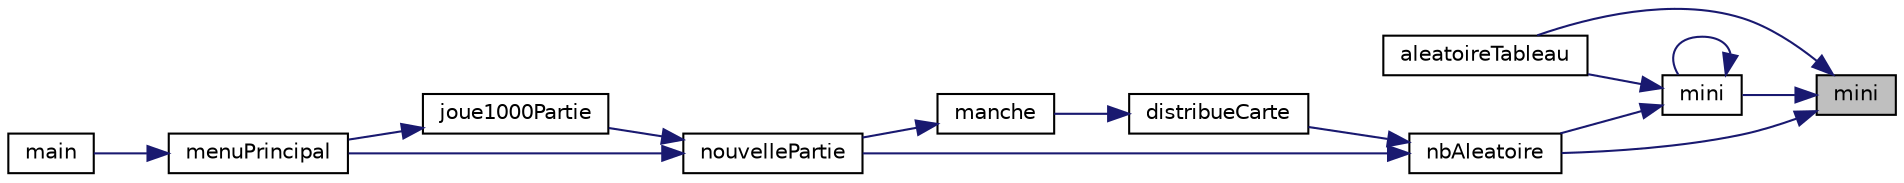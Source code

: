 digraph "mini"
{
 // LATEX_PDF_SIZE
  edge [fontname="Helvetica",fontsize="10",labelfontname="Helvetica",labelfontsize="10"];
  node [fontname="Helvetica",fontsize="10",shape=record];
  rankdir="RL";
  Node1 [label="mini",height=0.2,width=0.4,color="black", fillcolor="grey75", style="filled", fontcolor="black",tooltip="trouve la valeur minimum d'un tableau"];
  Node1 -> Node2 [dir="back",color="midnightblue",fontsize="10",style="solid"];
  Node2 [label="aleatoireTableau",height=0.2,width=0.4,color="black", fillcolor="white", style="filled",URL="$tableau_8h.html#ab5540bc66fc160b2a8dd57234165ede5",tooltip="donne des nombres aléatoire au valeur d'un tableau"];
  Node1 -> Node3 [dir="back",color="midnightblue",fontsize="10",style="solid"];
  Node3 [label="mini",height=0.2,width=0.4,color="black", fillcolor="white", style="filled",URL="$tableau_8h.html#aabc5dc617777ef63ecbd9748a76d0946",tooltip="trouve la valeur minimum d'un tableau"];
  Node3 -> Node2 [dir="back",color="midnightblue",fontsize="10",style="solid"];
  Node3 -> Node3 [dir="back",color="midnightblue",fontsize="10",style="solid"];
  Node3 -> Node4 [dir="back",color="midnightblue",fontsize="10",style="solid"];
  Node4 [label="nbAleatoire",height=0.2,width=0.4,color="black", fillcolor="white", style="filled",URL="$autre_8h.html#a1fe3fe4b2fbc888f6af5db69f6cc72f6",tooltip="renvoit in nombre aléatoire entre deux bornes"];
  Node4 -> Node5 [dir="back",color="midnightblue",fontsize="10",style="solid"];
  Node5 [label="distribueCarte",height=0.2,width=0.4,color="black", fillcolor="white", style="filled",URL="$gestion_carte_8h.html#ae1326a1796189845699f614535268322",tooltip="distribue les cartes entre les différent joueur"];
  Node5 -> Node6 [dir="back",color="midnightblue",fontsize="10",style="solid"];
  Node6 [label="manche",height=0.2,width=0.4,color="black", fillcolor="white", style="filled",URL="$general_8h.html#a82e65877686a049b4bee9160af15c97f",tooltip="lancement d'une manche"];
  Node6 -> Node7 [dir="back",color="midnightblue",fontsize="10",style="solid"];
  Node7 [label="nouvellePartie",height=0.2,width=0.4,color="black", fillcolor="white", style="filled",URL="$general_8h.html#a1faac25606ba09c4cdbcf54a142dbe0c",tooltip="lancement d'une nouvelle partie"];
  Node7 -> Node8 [dir="back",color="midnightblue",fontsize="10",style="solid"];
  Node8 [label="joue1000Partie",height=0.2,width=0.4,color="black", fillcolor="white", style="filled",URL="$autre_8h.html#ab8d4df8f4e03f038b98f6d96a2eaefd2",tooltip="joue n partie aves uniquement des ia pour controler si tout ce passe bien et reuceillir des statistiq..."];
  Node8 -> Node9 [dir="back",color="midnightblue",fontsize="10",style="solid"];
  Node9 [label="menuPrincipal",height=0.2,width=0.4,color="black", fillcolor="white", style="filled",URL="$general_8h.html#adfbaa271f44d828c6a42ce7e9affee88",tooltip="fonction qui gÃ¨re le debut de la partie"];
  Node9 -> Node10 [dir="back",color="midnightblue",fontsize="10",style="solid"];
  Node10 [label="main",height=0.2,width=0.4,color="black", fillcolor="white", style="filled",URL="$main_8c.html#a0ddf1224851353fc92bfbff6f499fa97",tooltip="Entrée du programme."];
  Node7 -> Node9 [dir="back",color="midnightblue",fontsize="10",style="solid"];
  Node4 -> Node7 [dir="back",color="midnightblue",fontsize="10",style="solid"];
  Node1 -> Node4 [dir="back",color="midnightblue",fontsize="10",style="solid"];
}
